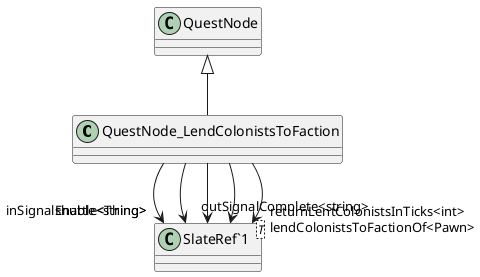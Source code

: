 @startuml
class QuestNode_LendColonistsToFaction {
}
class "SlateRef`1"<T> {
}
QuestNode <|-- QuestNode_LendColonistsToFaction
QuestNode_LendColonistsToFaction --> "inSignalEnable<string>" "SlateRef`1"
QuestNode_LendColonistsToFaction --> "outSignalComplete<string>" "SlateRef`1"
QuestNode_LendColonistsToFaction --> "shuttle<Thing>" "SlateRef`1"
QuestNode_LendColonistsToFaction --> "lendColonistsToFactionOf<Pawn>" "SlateRef`1"
QuestNode_LendColonistsToFaction --> "returnLentColonistsInTicks<int>" "SlateRef`1"
@enduml
